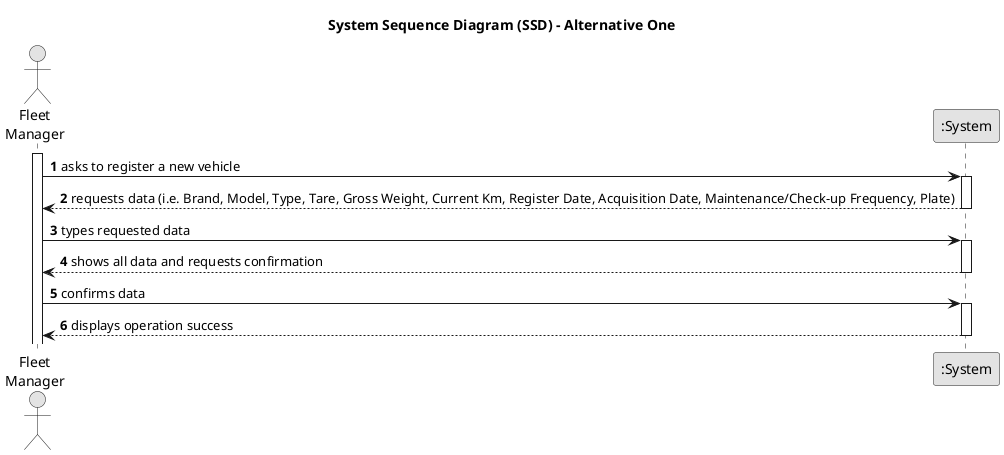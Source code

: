 @startuml
skinparam monochrome true
skinparam packageStyle rectangle
skinparam shadowing false

title System Sequence Diagram (SSD) - Alternative One

autonumber

actor "Fleet\nManager" as FM
participant ":System" as System

activate FM

    FM -> System : asks to register a new vehicle
    activate System

        System --> FM : requests data (i.e. Brand, Model, Type, Tare, Gross Weight, Current Km, Register Date, Acquisition Date, Maintenance/Check-up Frequency, Plate)
    deactivate System

    FM -> System : types requested data
    activate System

        System --> FM : shows all data and requests confirmation
    deactivate System

    FM -> System : confirms data
    activate System

        System --> FM : displays operation success
    deactivate System

@enduml